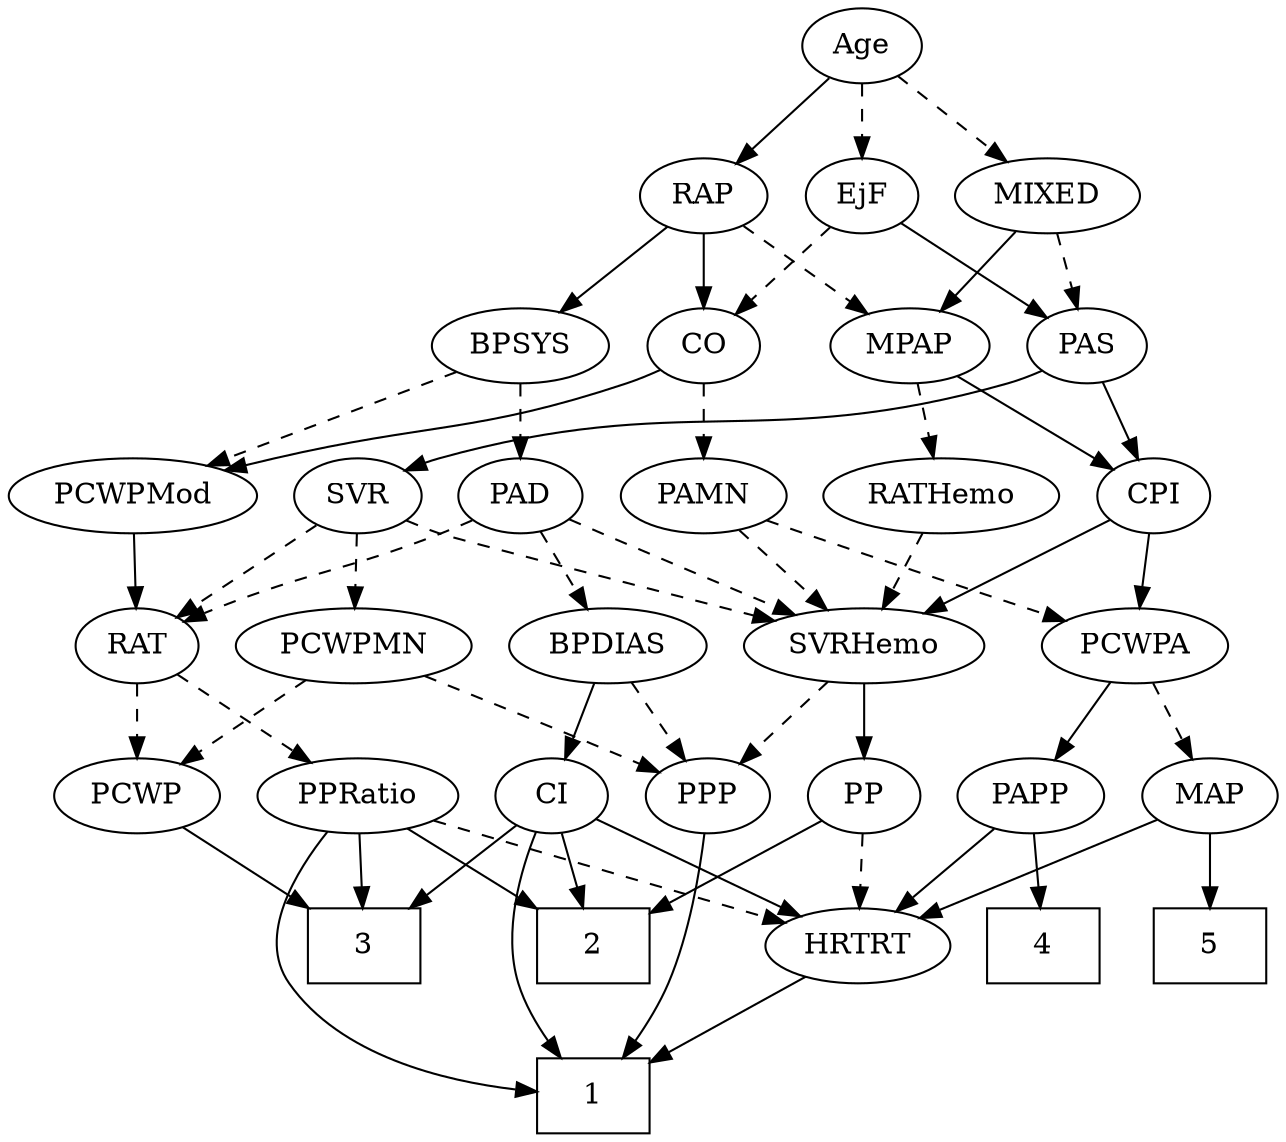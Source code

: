 strict digraph {
	graph [bb="0,0,557.54,540"];
	node [label="\N"];
	1	[height=0.5,
		pos="278.55,18",
		shape=box,
		width=0.75];
	2	[height=0.5,
		pos="352.55,90",
		shape=box,
		width=0.75];
	3	[height=0.5,
		pos="424.55,90",
		shape=box,
		width=0.75];
	4	[height=0.5,
		pos="106.55,90",
		shape=box,
		width=0.75];
	5	[height=0.5,
		pos="30.547,90",
		shape=box,
		width=0.75];
	Age	[height=0.5,
		pos="251.55,522",
		width=0.75];
	EjF	[height=0.5,
		pos="251.55,450",
		width=0.75];
	Age -> EjF	[pos="e,251.55,468.1 251.55,503.7 251.55,495.98 251.55,486.71 251.55,478.11",
		style=dashed];
	RAP	[height=0.5,
		pos="324.55,450",
		width=0.77632];
	Age -> RAP	[pos="e,309.55,465.38 266.32,506.83 276.64,496.94 290.61,483.55 302.27,472.36",
		style=solid];
	MIXED	[height=0.5,
		pos="166.55,450",
		width=1.1193];
	Age -> MIXED	[pos="e,184.95,466.16 235.16,507.5 223.14,497.61 206.58,483.96 192.73,472.56",
		style=dashed];
	CO	[height=0.5,
		pos="318.55,378",
		width=0.75];
	EjF -> CO	[pos="e,304.68,393.49 265.43,434.5 274.68,424.83 287.02,411.94 297.47,401.02",
		style=dashed];
	PAS	[height=0.5,
		pos="246.55,378",
		width=0.75];
	EjF -> PAS	[pos="e,247.77,396.1 250.31,431.7 249.76,423.98 249.1,414.71 248.48,406.11",
		style=solid];
	MPAP	[height=0.5,
		pos="166.55,378",
		width=0.97491];
	RAP -> MPAP	[pos="e,192.57,390.24 302.27,438.69 297.43,436.47 292.32,434.14 287.55,432 258.86,419.13 226.19,404.84 202.04,394.35",
		style=dashed];
	BPSYS	[height=0.5,
		pos="401.55,378",
		width=1.0471];
	RAP -> BPSYS	[pos="e,384.65,394.36 340.13,434.83 350.73,425.2 364.97,412.25 377.07,401.25",
		style=solid];
	RAP -> CO	[pos="e,320.01,396.1 323.06,431.7 322.4,423.98 321.61,414.71 320.87,406.11",
		style=solid];
	MIXED -> MPAP	[pos="e,166.55,396.1 166.55,431.7 166.55,423.98 166.55,414.71 166.55,406.11",
		style=solid];
	MIXED -> PAS	[pos="e,230.74,392.83 184.3,433.46 195.71,423.49 210.65,410.41 223.03,399.58",
		style=dashed];
	RATHemo	[height=0.5,
		pos="236.55,306",
		width=1.3721];
	MPAP -> RATHemo	[pos="e,220.08,323.47 182.08,361.46 191.16,352.39 202.79,340.75 212.98,330.57",
		style=dashed];
	CPI	[height=0.5,
		pos="51.547,306",
		width=0.75];
	MPAP -> CPI	[pos="e,71.069,318.88 144.65,363.67 126.22,352.45 99.761,336.35 79.755,324.17",
		style=solid];
	PAD	[height=0.5,
		pos="332.55,306",
		width=0.79437];
	BPSYS -> PAD	[pos="e,347.34,322.01 386.23,361.46 376.9,352 364.83,339.75 354.5,329.27",
		style=dashed];
	PCWPMod	[height=0.5,
		pos="505.55,306",
		width=1.4443];
	BPSYS -> PCWPMod	[pos="e,482.73,322.36 422.59,362.83 437.45,352.83 457.62,339.26 474.34,328",
		style=dashed];
	RAT	[height=0.5,
		pos="503.55,234",
		width=0.75827];
	PAD -> RAT	[pos="e,482.36,245.37 354.95,294.69 360.05,292.42 365.46,290.08 370.55,288 413.11,270.6 425.16,269.83 467.55,252 469.36,251.24 471.22,\
250.43 473.09,249.6",
		style=dashed];
	SVRHemo	[height=0.5,
		pos="188.55,234",
		width=1.3902];
	PAD -> SVRHemo	[pos="e,217.09,248.87 310.68,294.37 288.3,283.49 253.09,266.37 226.21,253.31",
		style=dashed];
	BPDIAS	[height=0.5,
		pos="298.55,234",
		width=1.1735];
	PAD -> BPDIAS	[pos="e,306.78,251.96 324.49,288.41 320.53,280.25 315.65,270.22 311.21,261.07",
		style=dashed];
	PAMN	[height=0.5,
		pos="132.55,306",
		width=1.011];
	CO -> PAMN	[pos="e,160.73,317.52 297.4,366.55 292.56,364.29 287.41,361.98 282.55,360 237.26,341.53 224.6,340.48 178.55,324 175.84,323.03 173.05,322.02 \
170.24,321",
		style=dashed];
	CO -> PCWPMod	[pos="e,468.53,318.8 339.7,366.56 344.54,364.3 349.69,361.99 354.55,360 388.96,345.88 428.67,332.04 458.73,322.04",
		style=solid];
	PAS -> CPI	[pos="e,72.629,317.63 225.47,366.37 220.63,364.12 215.46,361.87 210.55,360 157.3,339.78 140.8,344.22 87.547,324 85.706,323.3 83.828,322.55 \
81.945,321.76",
		style=solid];
	SVR	[height=0.5,
		pos="407.55,306",
		width=0.77632];
	PAS -> SVR	[pos="e,385.31,317.4 267.78,366.74 272.61,364.47 277.74,362.12 282.55,360 321.22,342.97 331.78,340.82 370.55,324 372.35,323.22 374.19,\
322.41 376.05,321.58",
		style=solid];
	PCWPA	[height=0.5,
		pos="64.547,234",
		width=1.1555];
	PAMN -> PCWPA	[pos="e,80.068,250.98 117.46,289.46 108.6,280.35 97.237,268.65 87.312,258.43",
		style=dashed];
	PAMN -> SVRHemo	[pos="e,175.11,251.8 145.25,289.12 152.21,280.42 160.99,269.45 168.82,259.66",
		style=dashed];
	RATHemo -> SVRHemo	[pos="e,200.17,251.96 225.17,288.41 219.46,280.08 212.41,269.8 206.02,260.49",
		style=dashed];
	CPI -> PCWPA	[pos="e,61.339,252.28 54.694,288.05 56.126,280.35 57.857,271.03 59.465,262.36",
		style=solid];
	CPI -> SVRHemo	[pos="e,160.9,249.13 72.355,294.37 93.421,283.6 126.44,266.74 151.9,253.73",
		style=solid];
	PPRatio	[height=0.5,
		pos="504.55,162",
		width=1.1013];
	RAT -> PPRatio	[pos="e,504.3,180.1 503.79,215.7 503.9,207.98 504.04,198.71 504.16,190.11",
		style=dashed];
	PCWP	[height=0.5,
		pos="411.55,162",
		width=0.97491];
	RAT -> PCWP	[pos="e,430.36,177.31 486.24,219.83 472.8,209.61 453.92,195.24 438.51,183.51",
		style=dashed];
	SVR -> RAT	[pos="e,485.9,247.87 425.6,291.83 440.31,281.11 461.27,265.83 477.74,253.82",
		style=dashed];
	PCWPMN	[height=0.5,
		pos="408.55,234",
		width=1.3902];
	SVR -> PCWPMN	[pos="e,408.3,252.1 407.79,287.7 407.9,279.98 408.04,270.71 408.16,262.11",
		style=dashed];
	SVR -> SVRHemo	[pos="e,226.23,245.9 385.86,294.39 380.89,292.14 375.58,289.88 370.55,288 367.29,286.78 288.92,264.05 236.1,248.75",
		style=dashed];
	PCWPMod -> RAT	[pos="e,504.04,252.1 505.05,287.7 504.83,279.98 504.57,270.71 504.32,262.11",
		style=solid];
	MAP	[height=0.5,
		pos="30.547,162",
		width=0.84854];
	PCWPA -> MAP	[pos="e,38.702,179.79 56.317,216.05 52.349,207.89 47.504,197.91 43.091,188.82",
		style=dashed];
	PAPP	[height=0.5,
		pos="110.55,162",
		width=0.88464];
	PCWPA -> PAPP	[pos="e,99.724,179.47 75.449,216.41 81.006,207.95 87.88,197.49 94.067,188.08",
		style=solid];
	PPP	[height=0.5,
		pos="259.55,162",
		width=0.75];
	PCWPMN -> PPP	[pos="e,280.86,173.08 379.27,219.29 356.45,208.61 323.98,193.38 295.55,180 293.76,179.16 291.93,178.3 290.09,177.43",
		style=dashed];
	PCWPMN -> PCWP	[pos="e,410.81,180.1 409.29,215.7 409.62,207.98 410.02,198.71 410.39,190.11",
		style=dashed];
	PP	[height=0.5,
		pos="187.55,162",
		width=0.75];
	SVRHemo -> PP	[pos="e,187.79,180.1 188.3,215.7 188.19,207.98 188.06,198.71 187.93,190.11",
		style=solid];
	SVRHemo -> PPP	[pos="e,245.09,177.25 205.01,216.76 214.77,207.14 227.25,194.84 237.81,184.43",
		style=dashed];
	BPDIAS -> PPP	[pos="e,268.72,179.47 289.3,216.41 284.64,208.04 278.89,197.71 273.68,188.37",
		style=dashed];
	CI	[height=0.5,
		pos="331.55,162",
		width=0.75];
	BPDIAS -> CI	[pos="e,323.86,179.31 306.54,216.05 310.44,207.77 315.23,197.62 319.56,188.42",
		style=solid];
	MAP -> 5	[pos="e,30.547,108.1 30.547,143.7 30.547,135.98 30.547,126.71 30.547,118.11",
		style=solid];
	HRTRT	[height=0.5,
		pos="191.55,90",
		width=1.1013];
	MAP -> HRTRT	[pos="e,163.92,102.99 54.47,150.57 59.453,148.4 64.671,146.12 69.547,144 98.148,131.55 130.53,117.49 154.74,106.97",
		style=solid];
	PP -> 2	[pos="e,325.2,101.76 208.78,150.75 213.62,148.48 218.74,146.12 223.55,144 254.39,130.39 289.83,115.91 315.76,105.53",
		style=solid];
	PP -> HRTRT	[pos="e,190.57,108.1 188.54,143.7 188.98,135.98 189.51,126.71 190,118.11",
		style=dashed];
	PPP -> 1	[pos="e,276.25,36.189 261.84,143.87 265.08,119.67 271.03,75.211 274.88,46.393",
		style=solid];
	PPRatio -> 1	[pos="e,305.78,20.231 500.59,143.99 495.04,123.89 483.01,90.821 460.55,72 419.1,37.266 355.88,25.286 315.91,21.159",
		style=solid];
	PPRatio -> 2	[pos="e,379.66,103.85 477.31,148.67 455.62,138.83 424.25,124.54 388.77,108.08",
		style=solid];
	PPRatio -> 3	[pos="e,444.12,108.13 487.19,145.81 476.88,136.79 463.59,125.16 451.9,114.93",
		style=solid];
	PPRatio -> HRTRT	[pos="e,228.65,96.812 474.95,150.01 468.6,147.85 461.89,145.73 455.55,144 380.7,123.61 291.97,107.38 238.79,98.491",
		style=dashed];
	PCWP -> 3	[pos="e,421.34,108.28 414.69,144.05 416.13,136.35 417.86,127.03 419.47,118.36",
		style=solid];
	CI -> 1	[pos="e,285.02,36.346 325.36,144.43 316.33,120.22 299.41,74.894 288.58,45.871",
		style=solid];
	CI -> 2	[pos="e,347.36,108.28 336.63,144.05 338.97,136.26 341.8,126.82 344.42,118.08",
		style=solid];
	CI -> 3	[pos="e,401.85,108.08 349.04,147.83 361.53,138.43 378.67,125.53 393.47,114.39",
		style=solid];
	CI -> HRTRT	[pos="e,217.42,103.94 310.59,150.52 288.44,139.45 253.13,121.79 226.71,108.58",
		style=solid];
	PAPP -> 4	[pos="e,107.52,108.1 109.56,143.7 109.12,135.98 108.59,126.71 108.1,118.11",
		style=solid];
	PAPP -> HRTRT	[pos="e,173.94,106.21 127.33,146.5 138.51,136.84 153.4,123.97 166.03,113.05",
		style=solid];
	HRTRT -> 1	[pos="e,257.26,36.127 210.42,73.811 221.74,64.707 236.37,52.937 249.17,42.639",
		style=solid];
}
